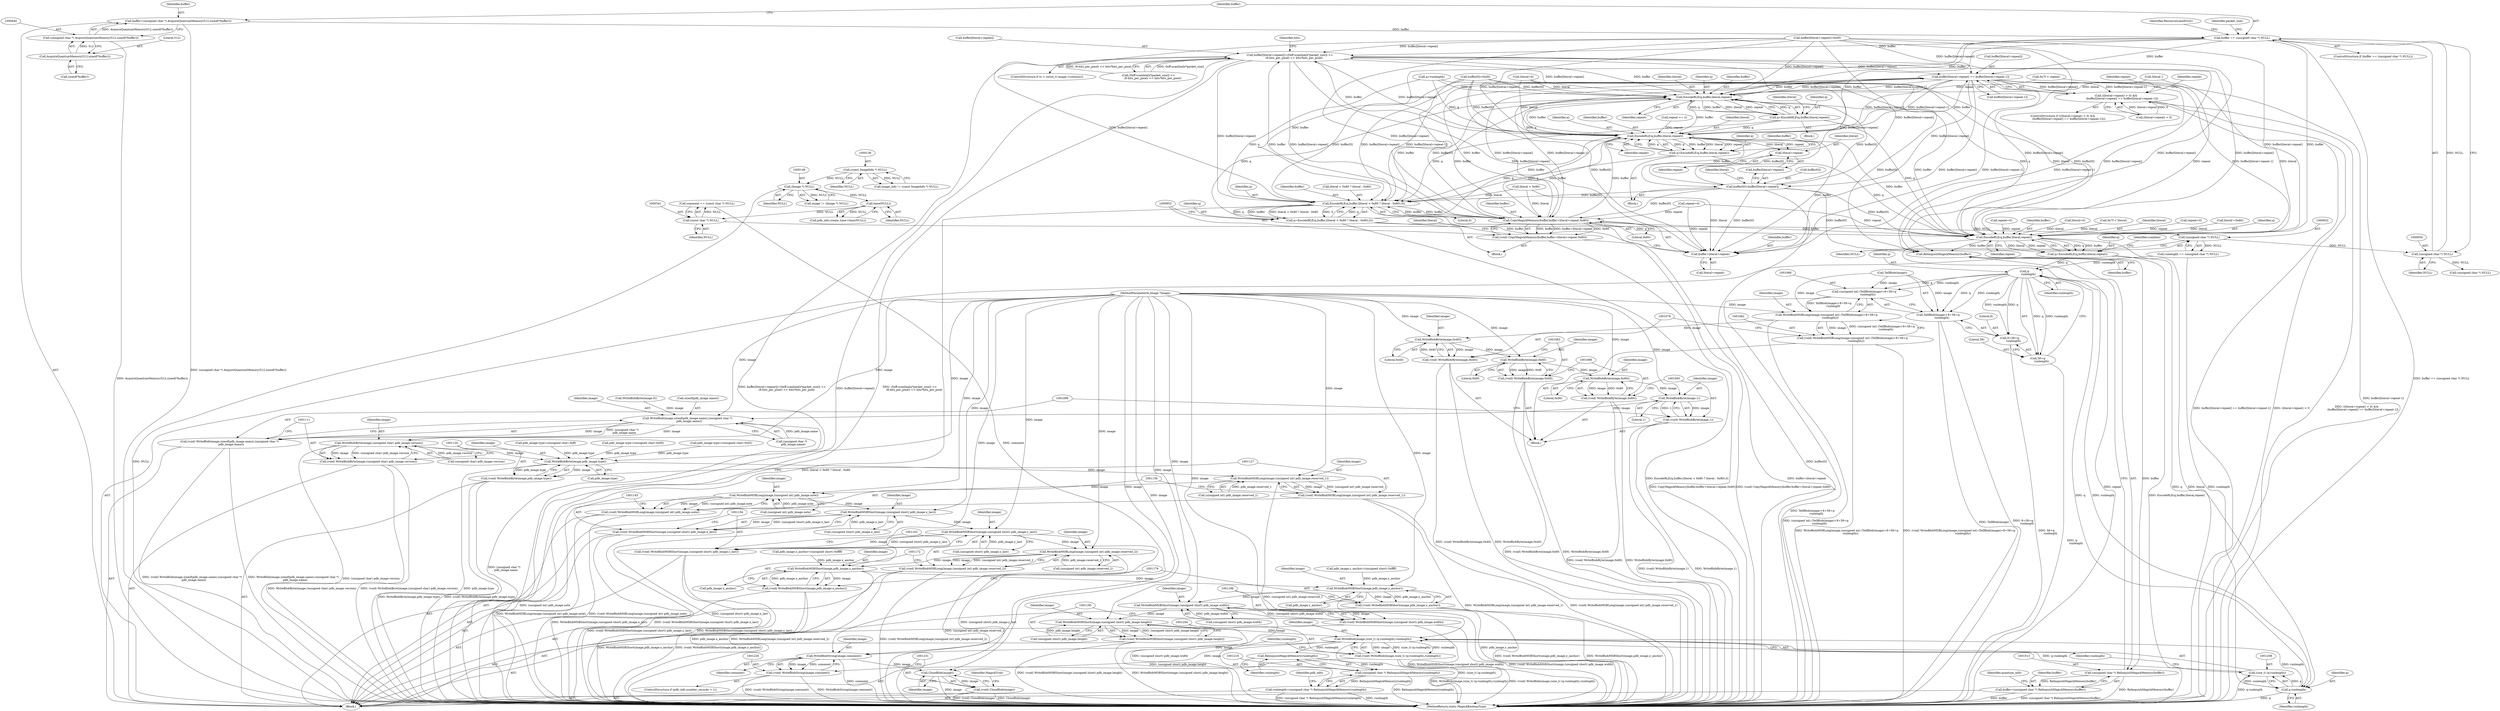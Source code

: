 digraph "0_ImageMagick_10b3823a7619ed22d42764733eb052c4159bc8c1_0@pointer" {
"1000647" [label="(Call,buffer == (unsigned char *) NULL)"];
"1000637" [label="(Call,buffer=(unsigned char *) AcquireQuantumMemory(512,sizeof(*buffer)))"];
"1000639" [label="(Call,(unsigned char *) AcquireQuantumMemory(512,sizeof(*buffer)))"];
"1000641" [label="(Call,AcquireQuantumMemory(512,sizeof(*buffer)))"];
"1000649" [label="(Call,(unsigned char *) NULL)"];
"1000631" [label="(Call,(unsigned char *) NULL)"];
"1000340" [label="(Call,(const char *) NULL)"];
"1000273" [label="(Call,time(NULL))"];
"1000147" [label="(Call,(Image *) NULL)"];
"1000135" [label="(Call,(const ImageInfo *) NULL)"];
"1000822" [label="(Call,buffer[literal+repeat]|=(0xff-scanline[x*packet_size]) >>\n          (8-bits_per_pixel) << bits*bits_per_pixel)"];
"1000857" [label="(Call,buffer[literal+repeat] == buffer[literal+repeat-1])"];
"1000851" [label="(Call,((literal+repeat) > 0) &&\n              (buffer[literal+repeat] == buffer[literal+repeat-1]))"];
"1000889" [label="(Call,EncodeRLE(q,buffer,literal,repeat))"];
"1000887" [label="(Call,q=EncodeRLE(q,buffer,literal,repeat))"];
"1000913" [label="(Call,EncodeRLE(q,buffer,literal,repeat))"];
"1000911" [label="(Call,q=EncodeRLE(q,buffer,literal,repeat))"];
"1000942" [label="(Call,EncodeRLE(q,buffer,(literal < 0x80 ? literal : 0x80),0))"];
"1000940" [label="(Call,q=EncodeRLE(q,buffer,(literal < 0x80 ? literal : 0x80),0))"];
"1000999" [label="(Call,EncodeRLE(q,buffer,literal,repeat))"];
"1000997" [label="(Call,q=EncodeRLE(q,buffer,literal,repeat))"];
"1001074" [label="(Call,q-\n        runlength)"];
"1001065" [label="(Call,(unsigned int) (TellBlob(image)+8+58+q-\n        runlength))"];
"1001063" [label="(Call,WriteBlobMSBLong(image,(unsigned int) (TellBlob(image)+8+58+q-\n        runlength)))"];
"1001061" [label="(Call,(void) WriteBlobMSBLong(image,(unsigned int) (TellBlob(image)+8+58+q-\n        runlength)))"];
"1001079" [label="(Call,WriteBlobByte(image,0x40))"];
"1001077" [label="(Call,(void) WriteBlobByte(image,0x40))"];
"1001084" [label="(Call,WriteBlobByte(image,0x6f))"];
"1001082" [label="(Call,(void) WriteBlobByte(image,0x6f))"];
"1001089" [label="(Call,WriteBlobByte(image,0x80))"];
"1001087" [label="(Call,(void) WriteBlobByte(image,0x80))"];
"1001094" [label="(Call,WriteBlobByte(image,1))"];
"1001092" [label="(Call,(void) WriteBlobByte(image,1))"];
"1001099" [label="(Call,WriteBlob(image,sizeof(pdb_image.name),(unsigned char *)\n    pdb_image.name))"];
"1001097" [label="(Call,(void) WriteBlob(image,sizeof(pdb_image.name),(unsigned char *)\n    pdb_image.name))"];
"1001112" [label="(Call,WriteBlobByte(image,(unsigned char) pdb_image.version))"];
"1001110" [label="(Call,(void) WriteBlobByte(image,(unsigned char) pdb_image.version))"];
"1001121" [label="(Call,WriteBlobByte(image,pdb_image.type))"];
"1001119" [label="(Call,(void) WriteBlobByte(image,pdb_image.type))"];
"1001128" [label="(Call,WriteBlobMSBLong(image,(unsigned int) pdb_image.reserved_1))"];
"1001126" [label="(Call,(void) WriteBlobMSBLong(image,(unsigned int) pdb_image.reserved_1))"];
"1001137" [label="(Call,WriteBlobMSBLong(image,(unsigned int) pdb_image.note))"];
"1001135" [label="(Call,(void) WriteBlobMSBLong(image,(unsigned int) pdb_image.note))"];
"1001146" [label="(Call,WriteBlobMSBShort(image,(unsigned short) pdb_image.x_last))"];
"1001144" [label="(Call,(void) WriteBlobMSBShort(image,(unsigned short) pdb_image.x_last))"];
"1001155" [label="(Call,WriteBlobMSBShort(image,(unsigned short) pdb_image.y_last))"];
"1001153" [label="(Call,(void) WriteBlobMSBShort(image,(unsigned short) pdb_image.y_last))"];
"1001164" [label="(Call,WriteBlobMSBLong(image,(unsigned int) pdb_image.reserved_2))"];
"1001162" [label="(Call,(void) WriteBlobMSBLong(image,(unsigned int) pdb_image.reserved_2))"];
"1001173" [label="(Call,WriteBlobMSBShort(image,pdb_image.x_anchor))"];
"1001171" [label="(Call,(void) WriteBlobMSBShort(image,pdb_image.x_anchor))"];
"1001180" [label="(Call,WriteBlobMSBShort(image,pdb_image.y_anchor))"];
"1001178" [label="(Call,(void) WriteBlobMSBShort(image,pdb_image.y_anchor))"];
"1001187" [label="(Call,WriteBlobMSBShort(image,(unsigned short) pdb_image.width))"];
"1001185" [label="(Call,(void) WriteBlobMSBShort(image,(unsigned short) pdb_image.width))"];
"1001196" [label="(Call,WriteBlobMSBShort(image,(unsigned short) pdb_image.height))"];
"1001194" [label="(Call,(void) WriteBlobMSBShort(image,(unsigned short) pdb_image.height))"];
"1001205" [label="(Call,WriteBlob(image,(size_t) (q-runlength),runlength))"];
"1001203" [label="(Call,(void) WriteBlob(image,(size_t) (q-runlength),runlength))"];
"1001217" [label="(Call,RelinquishMagickMemory(runlength))"];
"1001215" [label="(Call,(unsigned char *) RelinquishMagickMemory(runlength))"];
"1001213" [label="(Call,runlength=(unsigned char *) RelinquishMagickMemory(runlength))"];
"1001227" [label="(Call,WriteBlobString(image,comment))"];
"1001225" [label="(Call,(void) WriteBlobString(image,comment))"];
"1001232" [label="(Call,CloseBlob(image))"];
"1001230" [label="(Call,(void) CloseBlob(image))"];
"1001067" [label="(Call,TellBlob(image)+8+58+q-\n        runlength)"];
"1001070" [label="(Call,8+58+q-\n        runlength)"];
"1001072" [label="(Call,58+q-\n        runlength)"];
"1001209" [label="(Call,q-runlength)"];
"1001207" [label="(Call,(size_t) (q-runlength))"];
"1001014" [label="(Call,RelinquishMagickMemory(buffer))"];
"1001012" [label="(Call,(unsigned char *) RelinquishMagickMemory(buffer))"];
"1001010" [label="(Call,buffer=(unsigned char *) RelinquishMagickMemory(buffer))"];
"1000954" [label="(Call,CopyMagickMemory(buffer,buffer+literal+repeat,0x80))"];
"1000952" [label="(Call,(void) CopyMagickMemory(buffer,buffer+literal+repeat,0x80))"];
"1000956" [label="(Call,buffer+literal+repeat)"];
"1000918" [label="(Call,buffer[0]=buffer[literal+repeat])"];
"1000924" [label="(Call,literal+repeat)"];
"1001147" [label="(Identifier,image)"];
"1000639" [label="(Call,(unsigned char *) AcquireQuantumMemory(512,sizeof(*buffer)))"];
"1001162" [label="(Call,(void) WriteBlobMSBLong(image,(unsigned int) pdb_image.reserved_2))"];
"1001135" [label="(Call,(void) WriteBlobMSBLong(image,(unsigned int) pdb_image.note))"];
"1000340" [label="(Call,(const char *) NULL)"];
"1000641" [label="(Call,AcquireQuantumMemory(512,sizeof(*buffer)))"];
"1001090" [label="(Identifier,image)"];
"1000633" [label="(Identifier,NULL)"];
"1000897" [label="(Call,repeat=0)"];
"1001165" [label="(Identifier,image)"];
"1001188" [label="(Identifier,image)"];
"1000649" [label="(Call,(unsigned char *) NULL)"];
"1001213" [label="(Call,runlength=(unsigned char *) RelinquishMagickMemory(runlength))"];
"1000113" [label="(Block,)"];
"1000883" [label="(Call,0x7f < repeat)"];
"1001067" [label="(Call,TellBlob(image)+8+58+q-\n        runlength)"];
"1001130" [label="(Call,(unsigned int) pdb_image.reserved_1)"];
"1001198" [label="(Call,(unsigned short) pdb_image.height)"];
"1000653" [label="(Identifier,ResourceLimitError)"];
"1001225" [label="(Call,(void) WriteBlobString(image,comment))"];
"1001212" [label="(Identifier,runlength)"];
"1000945" [label="(Call,literal < 0x80 ? literal : 0x80)"];
"1001217" [label="(Call,RelinquishMagickMemory(runlength))"];
"1001207" [label="(Call,(size_t) (q-runlength))"];
"1001079" [label="(Call,WriteBlobByte(image,0x40))"];
"1000737" [label="(Call,literal=0)"];
"1000137" [label="(Identifier,NULL)"];
"1000890" [label="(Identifier,q)"];
"1001222" [label="(Identifier,pdb_info)"];
"1000823" [label="(Call,buffer[literal+repeat])"];
"1001144" [label="(Call,(void) WriteBlobMSBShort(image,(unsigned short) pdb_image.x_last))"];
"1000916" [label="(Identifier,literal)"];
"1001203" [label="(Call,(void) WriteBlob(image,(size_t) (q-runlength),runlength))"];
"1001099" [label="(Call,WriteBlob(image,sizeof(pdb_image.name),(unsigned char *)\n    pdb_image.name))"];
"1000942" [label="(Call,EncodeRLE(q,buffer,(literal < 0x80 ? literal : 0x80),0))"];
"1001075" [label="(Identifier,q)"];
"1000876" [label="(Call,literal--)"];
"1001095" [label="(Identifier,image)"];
"1000999" [label="(Call,EncodeRLE(q,buffer,literal,repeat))"];
"1001113" [label="(Identifier,image)"];
"1000974" [label="(Call,buffer[literal+repeat]=0x00)"];
"1001003" [label="(Identifier,repeat)"];
"1000549" [label="(Call,pdb_image.x_anchor=(unsigned short) 0xffff)"];
"1000955" [label="(Identifier,buffer)"];
"1000904" [label="(Identifier,repeat)"];
"1000851" [label="(Call,((literal+repeat) > 0) &&\n              (buffer[literal+repeat] == buffer[literal+repeat-1]))"];
"1001081" [label="(Literal,0x40)"];
"1000888" [label="(Identifier,q)"];
"1000956" [label="(Call,buffer+literal+repeat)"];
"1000683" [label="(Call,(unsigned char *) NULL)"];
"1000844" [label="(Identifier,bits)"];
"1000997" [label="(Call,q=EncodeRLE(q,buffer,literal,repeat))"];
"1001051" [label="(Call,WriteBlobByte(image,0))"];
"1001138" [label="(Identifier,image)"];
"1001080" [label="(Identifier,image)"];
"1001001" [label="(Identifier,buffer)"];
"1001129" [label="(Identifier,image)"];
"1000857" [label="(Call,buffer[literal+repeat] == buffer[literal+repeat-1])"];
"1000651" [label="(Identifier,NULL)"];
"1001180" [label="(Call,WriteBlobMSBShort(image,pdb_image.y_anchor))"];
"1000952" [label="(Call,(void) CopyMagickMemory(buffer,buffer+literal+repeat,0x80))"];
"1000917" [label="(Identifier,repeat)"];
"1001097" [label="(Call,(void) WriteBlob(image,sizeof(pdb_image.name),(unsigned char *)\n    pdb_image.name))"];
"1001182" [label="(Call,pdb_image.y_anchor)"];
"1000928" [label="(Identifier,literal)"];
"1000342" [label="(Identifier,NULL)"];
"1001175" [label="(Call,pdb_image.x_anchor)"];
"1001228" [label="(Identifier,image)"];
"1000746" [label="(Call,buffer[0]=0x00)"];
"1001076" [label="(Identifier,runlength)"];
"1001105" [label="(Call,(unsigned char *)\n    pdb_image.name)"];
"1001233" [label="(Identifier,image)"];
"1000147" [label="(Call,(Image *) NULL)"];
"1000944" [label="(Identifier,buffer)"];
"1000850" [label="(ControlStructure,if (((literal+repeat) > 0) &&\n              (buffer[literal+repeat] == buffer[literal+repeat-1])))"];
"1001094" [label="(Call,WriteBlobByte(image,1))"];
"1001087" [label="(Call,(void) WriteBlobByte(image,0x80))"];
"1000998" [label="(Identifier,q)"];
"1000508" [label="(Call,pdb_image.type=(unsigned char) 0x00)"];
"1000145" [label="(Call,image != (Image *) NULL)"];
"1001155" [label="(Call,WriteBlobMSBShort(image,(unsigned short) pdb_image.y_last))"];
"1001185" [label="(Call,(void) WriteBlobMSBShort(image,(unsigned short) pdb_image.width))"];
"1001070" [label="(Call,8+58+q-\n        runlength)"];
"1001205" [label="(Call,WriteBlob(image,(size_t) (q-runlength),runlength))"];
"1000941" [label="(Identifier,q)"];
"1000814" [label="(ControlStructure,if (x < (ssize_t) image->columns))"];
"1001005" [label="(Identifier,scanline)"];
"1000939" [label="(Block,)"];
"1000743" [label="(Call,q=runlength)"];
"1000894" [label="(Call,literal=0)"];
"1001063" [label="(Call,WriteBlobMSBLong(image,(unsigned int) (TellBlob(image)+8+58+q-\n        runlength)))"];
"1000936" [label="(Call,0x7f < literal)"];
"1001074" [label="(Call,q-\n        runlength)"];
"1001064" [label="(Identifier,image)"];
"1000269" [label="(Call,pdb_info.create_time=time(NULL))"];
"1000273" [label="(Call,time(NULL))"];
"1000133" [label="(Call,image_info != (const ImageInfo *) NULL)"];
"1001156" [label="(Identifier,image)"];
"1001173" [label="(Call,WriteBlobMSBShort(image,pdb_image.x_anchor))"];
"1001164" [label="(Call,WriteBlobMSBLong(image,(unsigned int) pdb_image.reserved_2))"];
"1000149" [label="(Identifier,NULL)"];
"1001171" [label="(Call,(void) WriteBlobMSBShort(image,pdb_image.x_anchor))"];
"1000338" [label="(Call,comment == (const char *) NULL)"];
"1001215" [label="(Call,(unsigned char *) RelinquishMagickMemory(runlength))"];
"1000858" [label="(Call,buffer[literal+repeat])"];
"1001197" [label="(Identifier,image)"];
"1001110" [label="(Call,(void) WriteBlobByte(image,(unsigned char) pdb_image.version))"];
"1001091" [label="(Literal,0x80)"];
"1001187" [label="(Call,WriteBlobMSBShort(image,(unsigned short) pdb_image.width))"];
"1001236" [label="(MethodReturn,static MagickBooleanType)"];
"1000828" [label="(Call,(0xff-scanline[x*packet_size]) >>\n          (8-bits_per_pixel) << bits*bits_per_pixel)"];
"1001218" [label="(Identifier,runlength)"];
"1000822" [label="(Call,buffer[literal+repeat]|=(0xff-scanline[x*packet_size]) >>\n          (8-bits_per_pixel) << bits*bits_per_pixel)"];
"1001068" [label="(Call,TellBlob(image))"];
"1001114" [label="(Call,(unsigned char) pdb_image.version)"];
"1000926" [label="(Identifier,repeat)"];
"1000951" [label="(Literal,0)"];
"1000647" [label="(Call,buffer == (unsigned char *) NULL)"];
"1000893" [label="(Identifier,repeat)"];
"1000863" [label="(Call,buffer[literal+repeat-1])"];
"1001092" [label="(Call,(void) WriteBlobByte(image,1))"];
"1001086" [label="(Literal,0x6f)"];
"1000918" [label="(Call,buffer[0]=buffer[literal+repeat])"];
"1001002" [label="(Identifier,literal)"];
"1000889" [label="(Call,EncodeRLE(q,buffer,literal,repeat))"];
"1001112" [label="(Call,WriteBlobByte(image,(unsigned char) pdb_image.version))"];
"1001196" [label="(Call,WriteBlobMSBShort(image,(unsigned short) pdb_image.height))"];
"1000961" [label="(Literal,0x80)"];
"1001126" [label="(Call,(void) WriteBlobMSBLong(image,(unsigned int) pdb_image.reserved_1))"];
"1000911" [label="(Call,q=EncodeRLE(q,buffer,literal,repeat))"];
"1000886" [label="(Block,)"];
"1000740" [label="(Call,repeat=0)"];
"1001101" [label="(Call,sizeof(pdb_image.name))"];
"1001010" [label="(Call,buffer=(unsigned char *) RelinquishMagickMemory(buffer))"];
"1000274" [label="(Identifier,NULL)"];
"1000112" [label="(MethodParameterIn,Image *image)"];
"1000914" [label="(Identifier,q)"];
"1001219" [label="(ControlStructure,if (pdb_info.number_records > 1))"];
"1001017" [label="(Identifier,quantum_info)"];
"1001100" [label="(Identifier,image)"];
"1000629" [label="(Call,runlength == (unsigned char *) NULL)"];
"1000946" [label="(Call,literal < 0x80)"];
"1000920" [label="(Identifier,buffer)"];
"1000943" [label="(Identifier,q)"];
"1000135" [label="(Call,(const ImageInfo *) NULL)"];
"1001157" [label="(Call,(unsigned short) pdb_image.y_last)"];
"1000873" [label="(Identifier,repeat)"];
"1000912" [label="(Identifier,q)"];
"1001119" [label="(Call,(void) WriteBlobByte(image,pdb_image.type))"];
"1001139" [label="(Call,(unsigned int) pdb_image.note)"];
"1000940" [label="(Call,q=EncodeRLE(q,buffer,(literal < 0x80 ? literal : 0x80),0))"];
"1000954" [label="(Call,CopyMagickMemory(buffer,buffer+literal+repeat,0x80))"];
"1001230" [label="(Call,(void) CloseBlob(image))"];
"1001210" [label="(Identifier,q)"];
"1001089" [label="(Call,WriteBlobByte(image,0x80))"];
"1001232" [label="(Call,CloseBlob(image))"];
"1000924" [label="(Call,literal+repeat)"];
"1000962" [label="(Call,literal-=0x80)"];
"1001121" [label="(Call,WriteBlobByte(image,pdb_image.type))"];
"1001084" [label="(Call,WriteBlobByte(image,0x6f))"];
"1000957" [label="(Identifier,buffer)"];
"1001072" [label="(Call,58+q-\n        runlength)"];
"1000638" [label="(Identifier,buffer)"];
"1000852" [label="(Call,(literal+repeat) > 0)"];
"1000643" [label="(Call,sizeof(*buffer))"];
"1000631" [label="(Call,(unsigned char *) NULL)"];
"1000910" [label="(Block,)"];
"1000891" [label="(Identifier,buffer)"];
"1001174" [label="(Identifier,image)"];
"1000958" [label="(Call,literal+repeat)"];
"1001071" [label="(Literal,8)"];
"1001189" [label="(Call,(unsigned short) pdb_image.width)"];
"1000646" [label="(ControlStructure,if (buffer == (unsigned char *) NULL))"];
"1000915" [label="(Identifier,buffer)"];
"1001235" [label="(Identifier,MagickTrue)"];
"1001209" [label="(Call,q-runlength)"];
"1001077" [label="(Call,(void) WriteBlobByte(image,0x40))"];
"1001181" [label="(Identifier,image)"];
"1000556" [label="(Call,pdb_image.y_anchor=(unsigned short) 0xffff)"];
"1000963" [label="(Identifier,literal)"];
"1001194" [label="(Call,(void) WriteBlobMSBShort(image,(unsigned short) pdb_image.height))"];
"1000656" [label="(Identifier,packet_size)"];
"1000517" [label="(Call,pdb_image.type=(unsigned char) 0x02)"];
"1001153" [label="(Call,(void) WriteBlobMSBShort(image,(unsigned short) pdb_image.y_last))"];
"1000895" [label="(Identifier,literal)"];
"1001082" [label="(Call,(void) WriteBlobByte(image,0x6f))"];
"1001229" [label="(Identifier,comment)"];
"1000887" [label="(Call,q=EncodeRLE(q,buffer,literal,repeat))"];
"1000892" [label="(Identifier,literal)"];
"1001085" [label="(Identifier,image)"];
"1001011" [label="(Identifier,buffer)"];
"1001061" [label="(Call,(void) WriteBlobMSBLong(image,(unsigned int) (TellBlob(image)+8+58+q-\n        runlength)))"];
"1001137" [label="(Call,WriteBlobMSBLong(image,(unsigned int) pdb_image.note))"];
"1001128" [label="(Call,WriteBlobMSBLong(image,(unsigned int) pdb_image.reserved_1))"];
"1001206" [label="(Identifier,image)"];
"1001148" [label="(Call,(unsigned short) pdb_image.x_last)"];
"1001014" [label="(Call,RelinquishMagickMemory(buffer))"];
"1000919" [label="(Call,buffer[0])"];
"1001123" [label="(Call,pdb_image.type)"];
"1000642" [label="(Literal,512)"];
"1000922" [label="(Call,buffer[literal+repeat])"];
"1001166" [label="(Call,(unsigned int) pdb_image.reserved_2)"];
"1000903" [label="(Call,repeat >= 2)"];
"1001012" [label="(Call,(unsigned char *) RelinquishMagickMemory(buffer))"];
"1001073" [label="(Literal,58)"];
"1001122" [label="(Identifier,image)"];
"1001178" [label="(Call,(void) WriteBlobMSBShort(image,pdb_image.y_anchor))"];
"1000648" [label="(Identifier,buffer)"];
"1001000" [label="(Identifier,q)"];
"1001227" [label="(Call,WriteBlobString(image,comment))"];
"1001211" [label="(Identifier,runlength)"];
"1000925" [label="(Identifier,literal)"];
"1000932" [label="(Call,repeat=0)"];
"1001015" [label="(Identifier,buffer)"];
"1001065" [label="(Call,(unsigned int) (TellBlob(image)+8+58+q-\n        runlength))"];
"1001060" [label="(Block,)"];
"1001146" [label="(Call,WriteBlobMSBShort(image,(unsigned short) pdb_image.x_last))"];
"1000913" [label="(Call,EncodeRLE(q,buffer,literal,repeat))"];
"1000637" [label="(Call,buffer=(unsigned char *) AcquireQuantumMemory(512,sizeof(*buffer)))"];
"1001096" [label="(Literal,1)"];
"1000499" [label="(Call,pdb_image.type=(unsigned char) 0xff)"];
"1001214" [label="(Identifier,runlength)"];
"1000647" -> "1000646"  [label="AST: "];
"1000647" -> "1000649"  [label="CFG: "];
"1000648" -> "1000647"  [label="AST: "];
"1000649" -> "1000647"  [label="AST: "];
"1000653" -> "1000647"  [label="CFG: "];
"1000656" -> "1000647"  [label="CFG: "];
"1000647" -> "1001236"  [label="DDG: buffer == (unsigned char *) NULL"];
"1000637" -> "1000647"  [label="DDG: buffer"];
"1000649" -> "1000647"  [label="DDG: NULL"];
"1000647" -> "1000822"  [label="DDG: buffer"];
"1000647" -> "1000857"  [label="DDG: buffer"];
"1000647" -> "1000889"  [label="DDG: buffer"];
"1000647" -> "1000913"  [label="DDG: buffer"];
"1000647" -> "1000942"  [label="DDG: buffer"];
"1000647" -> "1000999"  [label="DDG: buffer"];
"1000637" -> "1000113"  [label="AST: "];
"1000637" -> "1000639"  [label="CFG: "];
"1000638" -> "1000637"  [label="AST: "];
"1000639" -> "1000637"  [label="AST: "];
"1000648" -> "1000637"  [label="CFG: "];
"1000637" -> "1001236"  [label="DDG: (unsigned char *) AcquireQuantumMemory(512,sizeof(*buffer))"];
"1000639" -> "1000637"  [label="DDG: AcquireQuantumMemory(512,sizeof(*buffer))"];
"1000639" -> "1000641"  [label="CFG: "];
"1000640" -> "1000639"  [label="AST: "];
"1000641" -> "1000639"  [label="AST: "];
"1000639" -> "1001236"  [label="DDG: AcquireQuantumMemory(512,sizeof(*buffer))"];
"1000641" -> "1000639"  [label="DDG: 512"];
"1000641" -> "1000643"  [label="CFG: "];
"1000642" -> "1000641"  [label="AST: "];
"1000643" -> "1000641"  [label="AST: "];
"1000649" -> "1000651"  [label="CFG: "];
"1000650" -> "1000649"  [label="AST: "];
"1000651" -> "1000649"  [label="AST: "];
"1000631" -> "1000649"  [label="DDG: NULL"];
"1000649" -> "1000683"  [label="DDG: NULL"];
"1000631" -> "1000629"  [label="AST: "];
"1000631" -> "1000633"  [label="CFG: "];
"1000632" -> "1000631"  [label="AST: "];
"1000633" -> "1000631"  [label="AST: "];
"1000629" -> "1000631"  [label="CFG: "];
"1000631" -> "1000629"  [label="DDG: NULL"];
"1000340" -> "1000631"  [label="DDG: NULL"];
"1000340" -> "1000338"  [label="AST: "];
"1000340" -> "1000342"  [label="CFG: "];
"1000341" -> "1000340"  [label="AST: "];
"1000342" -> "1000340"  [label="AST: "];
"1000338" -> "1000340"  [label="CFG: "];
"1000340" -> "1000338"  [label="DDG: NULL"];
"1000273" -> "1000340"  [label="DDG: NULL"];
"1000273" -> "1000269"  [label="AST: "];
"1000273" -> "1000274"  [label="CFG: "];
"1000274" -> "1000273"  [label="AST: "];
"1000269" -> "1000273"  [label="CFG: "];
"1000273" -> "1000269"  [label="DDG: NULL"];
"1000147" -> "1000273"  [label="DDG: NULL"];
"1000147" -> "1000145"  [label="AST: "];
"1000147" -> "1000149"  [label="CFG: "];
"1000148" -> "1000147"  [label="AST: "];
"1000149" -> "1000147"  [label="AST: "];
"1000145" -> "1000147"  [label="CFG: "];
"1000147" -> "1001236"  [label="DDG: NULL"];
"1000147" -> "1000145"  [label="DDG: NULL"];
"1000135" -> "1000147"  [label="DDG: NULL"];
"1000135" -> "1000133"  [label="AST: "];
"1000135" -> "1000137"  [label="CFG: "];
"1000136" -> "1000135"  [label="AST: "];
"1000137" -> "1000135"  [label="AST: "];
"1000133" -> "1000135"  [label="CFG: "];
"1000135" -> "1000133"  [label="DDG: NULL"];
"1000822" -> "1000814"  [label="AST: "];
"1000822" -> "1000828"  [label="CFG: "];
"1000823" -> "1000822"  [label="AST: "];
"1000828" -> "1000822"  [label="AST: "];
"1000844" -> "1000822"  [label="CFG: "];
"1000822" -> "1001236"  [label="DDG: buffer[literal+repeat]"];
"1000822" -> "1001236"  [label="DDG: (0xff-scanline[x*packet_size]) >>\n          (8-bits_per_pixel) << bits*bits_per_pixel"];
"1000822" -> "1001236"  [label="DDG: buffer[literal+repeat]|=(0xff-scanline[x*packet_size]) >>\n          (8-bits_per_pixel) << bits*bits_per_pixel"];
"1000889" -> "1000822"  [label="DDG: buffer"];
"1000974" -> "1000822"  [label="DDG: buffer[literal+repeat]"];
"1000913" -> "1000822"  [label="DDG: buffer"];
"1000954" -> "1000822"  [label="DDG: buffer"];
"1000828" -> "1000822"  [label="DDG: 0xff-scanline[x*packet_size]"];
"1000828" -> "1000822"  [label="DDG: (8-bits_per_pixel) << bits*bits_per_pixel"];
"1000822" -> "1000857"  [label="DDG: buffer[literal+repeat]"];
"1000822" -> "1000889"  [label="DDG: buffer[literal+repeat]"];
"1000822" -> "1000913"  [label="DDG: buffer[literal+repeat]"];
"1000822" -> "1000918"  [label="DDG: buffer[literal+repeat]"];
"1000822" -> "1000942"  [label="DDG: buffer[literal+repeat]"];
"1000822" -> "1000954"  [label="DDG: buffer[literal+repeat]"];
"1000822" -> "1000956"  [label="DDG: buffer[literal+repeat]"];
"1000822" -> "1000999"  [label="DDG: buffer[literal+repeat]"];
"1000822" -> "1001014"  [label="DDG: buffer[literal+repeat]"];
"1000857" -> "1000851"  [label="AST: "];
"1000857" -> "1000863"  [label="CFG: "];
"1000858" -> "1000857"  [label="AST: "];
"1000863" -> "1000857"  [label="AST: "];
"1000851" -> "1000857"  [label="CFG: "];
"1000857" -> "1001236"  [label="DDG: buffer[literal+repeat-1]"];
"1000857" -> "1000851"  [label="DDG: buffer[literal+repeat]"];
"1000857" -> "1000851"  [label="DDG: buffer[literal+repeat-1]"];
"1000889" -> "1000857"  [label="DDG: buffer"];
"1000974" -> "1000857"  [label="DDG: buffer[literal+repeat]"];
"1000913" -> "1000857"  [label="DDG: buffer"];
"1000954" -> "1000857"  [label="DDG: buffer"];
"1000857" -> "1000889"  [label="DDG: buffer[literal+repeat]"];
"1000857" -> "1000889"  [label="DDG: buffer[literal+repeat-1]"];
"1000857" -> "1000913"  [label="DDG: buffer[literal+repeat]"];
"1000857" -> "1000913"  [label="DDG: buffer[literal+repeat-1]"];
"1000857" -> "1000918"  [label="DDG: buffer[literal+repeat]"];
"1000857" -> "1000942"  [label="DDG: buffer[literal+repeat]"];
"1000857" -> "1000942"  [label="DDG: buffer[literal+repeat-1]"];
"1000857" -> "1000954"  [label="DDG: buffer[literal+repeat]"];
"1000857" -> "1000954"  [label="DDG: buffer[literal+repeat-1]"];
"1000857" -> "1000956"  [label="DDG: buffer[literal+repeat]"];
"1000857" -> "1000956"  [label="DDG: buffer[literal+repeat-1]"];
"1000857" -> "1000999"  [label="DDG: buffer[literal+repeat-1]"];
"1000857" -> "1001014"  [label="DDG: buffer[literal+repeat-1]"];
"1000851" -> "1000850"  [label="AST: "];
"1000851" -> "1000852"  [label="CFG: "];
"1000852" -> "1000851"  [label="AST: "];
"1000873" -> "1000851"  [label="CFG: "];
"1000904" -> "1000851"  [label="CFG: "];
"1000851" -> "1001236"  [label="DDG: ((literal+repeat) > 0) &&\n              (buffer[literal+repeat] == buffer[literal+repeat-1])"];
"1000851" -> "1001236"  [label="DDG: buffer[literal+repeat] == buffer[literal+repeat-1]"];
"1000851" -> "1001236"  [label="DDG: (literal+repeat) > 0"];
"1000852" -> "1000851"  [label="DDG: literal+repeat"];
"1000852" -> "1000851"  [label="DDG: 0"];
"1000889" -> "1000887"  [label="AST: "];
"1000889" -> "1000893"  [label="CFG: "];
"1000890" -> "1000889"  [label="AST: "];
"1000891" -> "1000889"  [label="AST: "];
"1000892" -> "1000889"  [label="AST: "];
"1000893" -> "1000889"  [label="AST: "];
"1000887" -> "1000889"  [label="CFG: "];
"1000889" -> "1000887"  [label="DDG: q"];
"1000889" -> "1000887"  [label="DDG: buffer"];
"1000889" -> "1000887"  [label="DDG: literal"];
"1000889" -> "1000887"  [label="DDG: repeat"];
"1000743" -> "1000889"  [label="DDG: q"];
"1000940" -> "1000889"  [label="DDG: q"];
"1000911" -> "1000889"  [label="DDG: q"];
"1000887" -> "1000889"  [label="DDG: q"];
"1000918" -> "1000889"  [label="DDG: buffer[0]"];
"1000746" -> "1000889"  [label="DDG: buffer[0]"];
"1000974" -> "1000889"  [label="DDG: buffer[literal+repeat]"];
"1000913" -> "1000889"  [label="DDG: buffer"];
"1000954" -> "1000889"  [label="DDG: buffer"];
"1000876" -> "1000889"  [label="DDG: literal"];
"1000737" -> "1000889"  [label="DDG: literal"];
"1000883" -> "1000889"  [label="DDG: repeat"];
"1000889" -> "1000913"  [label="DDG: buffer"];
"1000889" -> "1000942"  [label="DDG: buffer"];
"1000889" -> "1000999"  [label="DDG: buffer"];
"1000887" -> "1000886"  [label="AST: "];
"1000888" -> "1000887"  [label="AST: "];
"1000895" -> "1000887"  [label="CFG: "];
"1000887" -> "1000913"  [label="DDG: q"];
"1000887" -> "1000942"  [label="DDG: q"];
"1000887" -> "1000999"  [label="DDG: q"];
"1000913" -> "1000911"  [label="AST: "];
"1000913" -> "1000917"  [label="CFG: "];
"1000914" -> "1000913"  [label="AST: "];
"1000915" -> "1000913"  [label="AST: "];
"1000916" -> "1000913"  [label="AST: "];
"1000917" -> "1000913"  [label="AST: "];
"1000911" -> "1000913"  [label="CFG: "];
"1000913" -> "1000911"  [label="DDG: q"];
"1000913" -> "1000911"  [label="DDG: buffer"];
"1000913" -> "1000911"  [label="DDG: literal"];
"1000913" -> "1000911"  [label="DDG: repeat"];
"1000743" -> "1000913"  [label="DDG: q"];
"1000940" -> "1000913"  [label="DDG: q"];
"1000911" -> "1000913"  [label="DDG: q"];
"1000918" -> "1000913"  [label="DDG: buffer[0]"];
"1000746" -> "1000913"  [label="DDG: buffer[0]"];
"1000974" -> "1000913"  [label="DDG: buffer[literal+repeat]"];
"1000954" -> "1000913"  [label="DDG: buffer"];
"1000737" -> "1000913"  [label="DDG: literal"];
"1000903" -> "1000913"  [label="DDG: repeat"];
"1000913" -> "1000918"  [label="DDG: buffer"];
"1000913" -> "1000924"  [label="DDG: literal"];
"1000913" -> "1000924"  [label="DDG: repeat"];
"1000913" -> "1000942"  [label="DDG: buffer"];
"1000913" -> "1000954"  [label="DDG: buffer"];
"1000913" -> "1000956"  [label="DDG: buffer"];
"1000913" -> "1000999"  [label="DDG: buffer"];
"1000911" -> "1000910"  [label="AST: "];
"1000912" -> "1000911"  [label="AST: "];
"1000920" -> "1000911"  [label="CFG: "];
"1000911" -> "1000942"  [label="DDG: q"];
"1000911" -> "1000999"  [label="DDG: q"];
"1000942" -> "1000940"  [label="AST: "];
"1000942" -> "1000951"  [label="CFG: "];
"1000943" -> "1000942"  [label="AST: "];
"1000944" -> "1000942"  [label="AST: "];
"1000945" -> "1000942"  [label="AST: "];
"1000951" -> "1000942"  [label="AST: "];
"1000940" -> "1000942"  [label="CFG: "];
"1000942" -> "1001236"  [label="DDG: literal < 0x80 ? literal : 0x80"];
"1000942" -> "1000940"  [label="DDG: q"];
"1000942" -> "1000940"  [label="DDG: buffer"];
"1000942" -> "1000940"  [label="DDG: literal < 0x80 ? literal : 0x80"];
"1000942" -> "1000940"  [label="DDG: 0"];
"1000743" -> "1000942"  [label="DDG: q"];
"1000940" -> "1000942"  [label="DDG: q"];
"1000918" -> "1000942"  [label="DDG: buffer[0]"];
"1000746" -> "1000942"  [label="DDG: buffer[0]"];
"1000974" -> "1000942"  [label="DDG: buffer[literal+repeat]"];
"1000954" -> "1000942"  [label="DDG: buffer"];
"1000946" -> "1000942"  [label="DDG: literal"];
"1000942" -> "1000954"  [label="DDG: buffer"];
"1000942" -> "1000956"  [label="DDG: buffer"];
"1000940" -> "1000939"  [label="AST: "];
"1000941" -> "1000940"  [label="AST: "];
"1000953" -> "1000940"  [label="CFG: "];
"1000940" -> "1001236"  [label="DDG: EncodeRLE(q,buffer,(literal < 0x80 ? literal : 0x80),0)"];
"1000940" -> "1000999"  [label="DDG: q"];
"1000999" -> "1000997"  [label="AST: "];
"1000999" -> "1001003"  [label="CFG: "];
"1001000" -> "1000999"  [label="AST: "];
"1001001" -> "1000999"  [label="AST: "];
"1001002" -> "1000999"  [label="AST: "];
"1001003" -> "1000999"  [label="AST: "];
"1000997" -> "1000999"  [label="CFG: "];
"1000999" -> "1001236"  [label="DDG: repeat"];
"1000999" -> "1001236"  [label="DDG: literal"];
"1000999" -> "1000997"  [label="DDG: q"];
"1000999" -> "1000997"  [label="DDG: buffer"];
"1000999" -> "1000997"  [label="DDG: literal"];
"1000999" -> "1000997"  [label="DDG: repeat"];
"1000743" -> "1000999"  [label="DDG: q"];
"1000918" -> "1000999"  [label="DDG: buffer[0]"];
"1000746" -> "1000999"  [label="DDG: buffer[0]"];
"1000974" -> "1000999"  [label="DDG: buffer[literal+repeat]"];
"1000954" -> "1000999"  [label="DDG: buffer"];
"1000737" -> "1000999"  [label="DDG: literal"];
"1000894" -> "1000999"  [label="DDG: literal"];
"1000936" -> "1000999"  [label="DDG: literal"];
"1000962" -> "1000999"  [label="DDG: literal"];
"1000876" -> "1000999"  [label="DDG: literal"];
"1000740" -> "1000999"  [label="DDG: repeat"];
"1000883" -> "1000999"  [label="DDG: repeat"];
"1000897" -> "1000999"  [label="DDG: repeat"];
"1000932" -> "1000999"  [label="DDG: repeat"];
"1000999" -> "1001014"  [label="DDG: buffer"];
"1000997" -> "1000113"  [label="AST: "];
"1000998" -> "1000997"  [label="AST: "];
"1001005" -> "1000997"  [label="CFG: "];
"1000997" -> "1001236"  [label="DDG: EncodeRLE(q,buffer,literal,repeat)"];
"1000997" -> "1001074"  [label="DDG: q"];
"1000997" -> "1001209"  [label="DDG: q"];
"1001074" -> "1001072"  [label="AST: "];
"1001074" -> "1001076"  [label="CFG: "];
"1001075" -> "1001074"  [label="AST: "];
"1001076" -> "1001074"  [label="AST: "];
"1001072" -> "1001074"  [label="CFG: "];
"1001074" -> "1001065"  [label="DDG: q"];
"1001074" -> "1001065"  [label="DDG: runlength"];
"1001074" -> "1001067"  [label="DDG: q"];
"1001074" -> "1001067"  [label="DDG: runlength"];
"1001074" -> "1001070"  [label="DDG: q"];
"1001074" -> "1001070"  [label="DDG: runlength"];
"1001074" -> "1001072"  [label="DDG: q"];
"1001074" -> "1001072"  [label="DDG: runlength"];
"1000629" -> "1001074"  [label="DDG: runlength"];
"1001074" -> "1001209"  [label="DDG: q"];
"1001074" -> "1001209"  [label="DDG: runlength"];
"1001065" -> "1001063"  [label="AST: "];
"1001065" -> "1001067"  [label="CFG: "];
"1001066" -> "1001065"  [label="AST: "];
"1001067" -> "1001065"  [label="AST: "];
"1001063" -> "1001065"  [label="CFG: "];
"1001065" -> "1001236"  [label="DDG: TellBlob(image)+8+58+q-\n        runlength"];
"1001065" -> "1001063"  [label="DDG: TellBlob(image)+8+58+q-\n        runlength"];
"1001068" -> "1001065"  [label="DDG: image"];
"1001063" -> "1001061"  [label="AST: "];
"1001064" -> "1001063"  [label="AST: "];
"1001061" -> "1001063"  [label="CFG: "];
"1001063" -> "1001236"  [label="DDG: (unsigned int) (TellBlob(image)+8+58+q-\n        runlength)"];
"1001063" -> "1001061"  [label="DDG: image"];
"1001063" -> "1001061"  [label="DDG: (unsigned int) (TellBlob(image)+8+58+q-\n        runlength)"];
"1001068" -> "1001063"  [label="DDG: image"];
"1000112" -> "1001063"  [label="DDG: image"];
"1001063" -> "1001079"  [label="DDG: image"];
"1001061" -> "1001060"  [label="AST: "];
"1001062" -> "1001061"  [label="AST: "];
"1001078" -> "1001061"  [label="CFG: "];
"1001061" -> "1001236"  [label="DDG: (void) WriteBlobMSBLong(image,(unsigned int) (TellBlob(image)+8+58+q-\n        runlength))"];
"1001061" -> "1001236"  [label="DDG: WriteBlobMSBLong(image,(unsigned int) (TellBlob(image)+8+58+q-\n        runlength))"];
"1001079" -> "1001077"  [label="AST: "];
"1001079" -> "1001081"  [label="CFG: "];
"1001080" -> "1001079"  [label="AST: "];
"1001081" -> "1001079"  [label="AST: "];
"1001077" -> "1001079"  [label="CFG: "];
"1001079" -> "1001077"  [label="DDG: image"];
"1001079" -> "1001077"  [label="DDG: 0x40"];
"1000112" -> "1001079"  [label="DDG: image"];
"1001079" -> "1001084"  [label="DDG: image"];
"1001077" -> "1001060"  [label="AST: "];
"1001078" -> "1001077"  [label="AST: "];
"1001083" -> "1001077"  [label="CFG: "];
"1001077" -> "1001236"  [label="DDG: (void) WriteBlobByte(image,0x40)"];
"1001077" -> "1001236"  [label="DDG: WriteBlobByte(image,0x40)"];
"1001084" -> "1001082"  [label="AST: "];
"1001084" -> "1001086"  [label="CFG: "];
"1001085" -> "1001084"  [label="AST: "];
"1001086" -> "1001084"  [label="AST: "];
"1001082" -> "1001084"  [label="CFG: "];
"1001084" -> "1001082"  [label="DDG: image"];
"1001084" -> "1001082"  [label="DDG: 0x6f"];
"1000112" -> "1001084"  [label="DDG: image"];
"1001084" -> "1001089"  [label="DDG: image"];
"1001082" -> "1001060"  [label="AST: "];
"1001083" -> "1001082"  [label="AST: "];
"1001088" -> "1001082"  [label="CFG: "];
"1001082" -> "1001236"  [label="DDG: WriteBlobByte(image,0x6f)"];
"1001082" -> "1001236"  [label="DDG: (void) WriteBlobByte(image,0x6f)"];
"1001089" -> "1001087"  [label="AST: "];
"1001089" -> "1001091"  [label="CFG: "];
"1001090" -> "1001089"  [label="AST: "];
"1001091" -> "1001089"  [label="AST: "];
"1001087" -> "1001089"  [label="CFG: "];
"1001089" -> "1001087"  [label="DDG: image"];
"1001089" -> "1001087"  [label="DDG: 0x80"];
"1000112" -> "1001089"  [label="DDG: image"];
"1001089" -> "1001094"  [label="DDG: image"];
"1001087" -> "1001060"  [label="AST: "];
"1001088" -> "1001087"  [label="AST: "];
"1001093" -> "1001087"  [label="CFG: "];
"1001087" -> "1001236"  [label="DDG: (void) WriteBlobByte(image,0x80)"];
"1001087" -> "1001236"  [label="DDG: WriteBlobByte(image,0x80)"];
"1001094" -> "1001092"  [label="AST: "];
"1001094" -> "1001096"  [label="CFG: "];
"1001095" -> "1001094"  [label="AST: "];
"1001096" -> "1001094"  [label="AST: "];
"1001092" -> "1001094"  [label="CFG: "];
"1001094" -> "1001092"  [label="DDG: image"];
"1001094" -> "1001092"  [label="DDG: 1"];
"1000112" -> "1001094"  [label="DDG: image"];
"1001094" -> "1001099"  [label="DDG: image"];
"1001092" -> "1001060"  [label="AST: "];
"1001093" -> "1001092"  [label="AST: "];
"1001098" -> "1001092"  [label="CFG: "];
"1001092" -> "1001236"  [label="DDG: WriteBlobByte(image,1)"];
"1001092" -> "1001236"  [label="DDG: (void) WriteBlobByte(image,1)"];
"1001099" -> "1001097"  [label="AST: "];
"1001099" -> "1001105"  [label="CFG: "];
"1001100" -> "1001099"  [label="AST: "];
"1001101" -> "1001099"  [label="AST: "];
"1001105" -> "1001099"  [label="AST: "];
"1001097" -> "1001099"  [label="CFG: "];
"1001099" -> "1001236"  [label="DDG: (unsigned char *)\n    pdb_image.name"];
"1001099" -> "1001097"  [label="DDG: image"];
"1001099" -> "1001097"  [label="DDG: (unsigned char *)\n    pdb_image.name"];
"1001051" -> "1001099"  [label="DDG: image"];
"1000112" -> "1001099"  [label="DDG: image"];
"1001105" -> "1001099"  [label="DDG: pdb_image.name"];
"1001099" -> "1001112"  [label="DDG: image"];
"1001097" -> "1000113"  [label="AST: "];
"1001098" -> "1001097"  [label="AST: "];
"1001111" -> "1001097"  [label="CFG: "];
"1001097" -> "1001236"  [label="DDG: (void) WriteBlob(image,sizeof(pdb_image.name),(unsigned char *)\n    pdb_image.name)"];
"1001097" -> "1001236"  [label="DDG: WriteBlob(image,sizeof(pdb_image.name),(unsigned char *)\n    pdb_image.name)"];
"1001112" -> "1001110"  [label="AST: "];
"1001112" -> "1001114"  [label="CFG: "];
"1001113" -> "1001112"  [label="AST: "];
"1001114" -> "1001112"  [label="AST: "];
"1001110" -> "1001112"  [label="CFG: "];
"1001112" -> "1001236"  [label="DDG: (unsigned char) pdb_image.version"];
"1001112" -> "1001110"  [label="DDG: image"];
"1001112" -> "1001110"  [label="DDG: (unsigned char) pdb_image.version"];
"1000112" -> "1001112"  [label="DDG: image"];
"1001114" -> "1001112"  [label="DDG: pdb_image.version"];
"1001112" -> "1001121"  [label="DDG: image"];
"1001110" -> "1000113"  [label="AST: "];
"1001111" -> "1001110"  [label="AST: "];
"1001120" -> "1001110"  [label="CFG: "];
"1001110" -> "1001236"  [label="DDG: (void) WriteBlobByte(image,(unsigned char) pdb_image.version)"];
"1001110" -> "1001236"  [label="DDG: WriteBlobByte(image,(unsigned char) pdb_image.version)"];
"1001121" -> "1001119"  [label="AST: "];
"1001121" -> "1001123"  [label="CFG: "];
"1001122" -> "1001121"  [label="AST: "];
"1001123" -> "1001121"  [label="AST: "];
"1001119" -> "1001121"  [label="CFG: "];
"1001121" -> "1001236"  [label="DDG: pdb_image.type"];
"1001121" -> "1001119"  [label="DDG: image"];
"1001121" -> "1001119"  [label="DDG: pdb_image.type"];
"1000112" -> "1001121"  [label="DDG: image"];
"1000508" -> "1001121"  [label="DDG: pdb_image.type"];
"1000517" -> "1001121"  [label="DDG: pdb_image.type"];
"1000499" -> "1001121"  [label="DDG: pdb_image.type"];
"1001121" -> "1001128"  [label="DDG: image"];
"1001119" -> "1000113"  [label="AST: "];
"1001120" -> "1001119"  [label="AST: "];
"1001127" -> "1001119"  [label="CFG: "];
"1001119" -> "1001236"  [label="DDG: WriteBlobByte(image,pdb_image.type)"];
"1001119" -> "1001236"  [label="DDG: (void) WriteBlobByte(image,pdb_image.type)"];
"1001128" -> "1001126"  [label="AST: "];
"1001128" -> "1001130"  [label="CFG: "];
"1001129" -> "1001128"  [label="AST: "];
"1001130" -> "1001128"  [label="AST: "];
"1001126" -> "1001128"  [label="CFG: "];
"1001128" -> "1001236"  [label="DDG: (unsigned int) pdb_image.reserved_1"];
"1001128" -> "1001126"  [label="DDG: image"];
"1001128" -> "1001126"  [label="DDG: (unsigned int) pdb_image.reserved_1"];
"1000112" -> "1001128"  [label="DDG: image"];
"1001130" -> "1001128"  [label="DDG: pdb_image.reserved_1"];
"1001128" -> "1001137"  [label="DDG: image"];
"1001126" -> "1000113"  [label="AST: "];
"1001127" -> "1001126"  [label="AST: "];
"1001136" -> "1001126"  [label="CFG: "];
"1001126" -> "1001236"  [label="DDG: WriteBlobMSBLong(image,(unsigned int) pdb_image.reserved_1)"];
"1001126" -> "1001236"  [label="DDG: (void) WriteBlobMSBLong(image,(unsigned int) pdb_image.reserved_1)"];
"1001137" -> "1001135"  [label="AST: "];
"1001137" -> "1001139"  [label="CFG: "];
"1001138" -> "1001137"  [label="AST: "];
"1001139" -> "1001137"  [label="AST: "];
"1001135" -> "1001137"  [label="CFG: "];
"1001137" -> "1001236"  [label="DDG: (unsigned int) pdb_image.note"];
"1001137" -> "1001135"  [label="DDG: image"];
"1001137" -> "1001135"  [label="DDG: (unsigned int) pdb_image.note"];
"1000112" -> "1001137"  [label="DDG: image"];
"1001139" -> "1001137"  [label="DDG: pdb_image.note"];
"1001137" -> "1001146"  [label="DDG: image"];
"1001135" -> "1000113"  [label="AST: "];
"1001136" -> "1001135"  [label="AST: "];
"1001145" -> "1001135"  [label="CFG: "];
"1001135" -> "1001236"  [label="DDG: (void) WriteBlobMSBLong(image,(unsigned int) pdb_image.note)"];
"1001135" -> "1001236"  [label="DDG: WriteBlobMSBLong(image,(unsigned int) pdb_image.note)"];
"1001146" -> "1001144"  [label="AST: "];
"1001146" -> "1001148"  [label="CFG: "];
"1001147" -> "1001146"  [label="AST: "];
"1001148" -> "1001146"  [label="AST: "];
"1001144" -> "1001146"  [label="CFG: "];
"1001146" -> "1001236"  [label="DDG: (unsigned short) pdb_image.x_last"];
"1001146" -> "1001144"  [label="DDG: image"];
"1001146" -> "1001144"  [label="DDG: (unsigned short) pdb_image.x_last"];
"1000112" -> "1001146"  [label="DDG: image"];
"1001148" -> "1001146"  [label="DDG: pdb_image.x_last"];
"1001146" -> "1001155"  [label="DDG: image"];
"1001144" -> "1000113"  [label="AST: "];
"1001145" -> "1001144"  [label="AST: "];
"1001154" -> "1001144"  [label="CFG: "];
"1001144" -> "1001236"  [label="DDG: WriteBlobMSBShort(image,(unsigned short) pdb_image.x_last)"];
"1001144" -> "1001236"  [label="DDG: (void) WriteBlobMSBShort(image,(unsigned short) pdb_image.x_last)"];
"1001155" -> "1001153"  [label="AST: "];
"1001155" -> "1001157"  [label="CFG: "];
"1001156" -> "1001155"  [label="AST: "];
"1001157" -> "1001155"  [label="AST: "];
"1001153" -> "1001155"  [label="CFG: "];
"1001155" -> "1001236"  [label="DDG: (unsigned short) pdb_image.y_last"];
"1001155" -> "1001153"  [label="DDG: image"];
"1001155" -> "1001153"  [label="DDG: (unsigned short) pdb_image.y_last"];
"1000112" -> "1001155"  [label="DDG: image"];
"1001157" -> "1001155"  [label="DDG: pdb_image.y_last"];
"1001155" -> "1001164"  [label="DDG: image"];
"1001153" -> "1000113"  [label="AST: "];
"1001154" -> "1001153"  [label="AST: "];
"1001163" -> "1001153"  [label="CFG: "];
"1001153" -> "1001236"  [label="DDG: WriteBlobMSBShort(image,(unsigned short) pdb_image.y_last)"];
"1001153" -> "1001236"  [label="DDG: (void) WriteBlobMSBShort(image,(unsigned short) pdb_image.y_last)"];
"1001164" -> "1001162"  [label="AST: "];
"1001164" -> "1001166"  [label="CFG: "];
"1001165" -> "1001164"  [label="AST: "];
"1001166" -> "1001164"  [label="AST: "];
"1001162" -> "1001164"  [label="CFG: "];
"1001164" -> "1001236"  [label="DDG: (unsigned int) pdb_image.reserved_2"];
"1001164" -> "1001162"  [label="DDG: image"];
"1001164" -> "1001162"  [label="DDG: (unsigned int) pdb_image.reserved_2"];
"1000112" -> "1001164"  [label="DDG: image"];
"1001166" -> "1001164"  [label="DDG: pdb_image.reserved_2"];
"1001164" -> "1001173"  [label="DDG: image"];
"1001162" -> "1000113"  [label="AST: "];
"1001163" -> "1001162"  [label="AST: "];
"1001172" -> "1001162"  [label="CFG: "];
"1001162" -> "1001236"  [label="DDG: WriteBlobMSBLong(image,(unsigned int) pdb_image.reserved_2)"];
"1001162" -> "1001236"  [label="DDG: (void) WriteBlobMSBLong(image,(unsigned int) pdb_image.reserved_2)"];
"1001173" -> "1001171"  [label="AST: "];
"1001173" -> "1001175"  [label="CFG: "];
"1001174" -> "1001173"  [label="AST: "];
"1001175" -> "1001173"  [label="AST: "];
"1001171" -> "1001173"  [label="CFG: "];
"1001173" -> "1001236"  [label="DDG: pdb_image.x_anchor"];
"1001173" -> "1001171"  [label="DDG: image"];
"1001173" -> "1001171"  [label="DDG: pdb_image.x_anchor"];
"1000112" -> "1001173"  [label="DDG: image"];
"1000549" -> "1001173"  [label="DDG: pdb_image.x_anchor"];
"1001173" -> "1001180"  [label="DDG: image"];
"1001171" -> "1000113"  [label="AST: "];
"1001172" -> "1001171"  [label="AST: "];
"1001179" -> "1001171"  [label="CFG: "];
"1001171" -> "1001236"  [label="DDG: WriteBlobMSBShort(image,pdb_image.x_anchor)"];
"1001171" -> "1001236"  [label="DDG: (void) WriteBlobMSBShort(image,pdb_image.x_anchor)"];
"1001180" -> "1001178"  [label="AST: "];
"1001180" -> "1001182"  [label="CFG: "];
"1001181" -> "1001180"  [label="AST: "];
"1001182" -> "1001180"  [label="AST: "];
"1001178" -> "1001180"  [label="CFG: "];
"1001180" -> "1001236"  [label="DDG: pdb_image.y_anchor"];
"1001180" -> "1001178"  [label="DDG: image"];
"1001180" -> "1001178"  [label="DDG: pdb_image.y_anchor"];
"1000112" -> "1001180"  [label="DDG: image"];
"1000556" -> "1001180"  [label="DDG: pdb_image.y_anchor"];
"1001180" -> "1001187"  [label="DDG: image"];
"1001178" -> "1000113"  [label="AST: "];
"1001179" -> "1001178"  [label="AST: "];
"1001186" -> "1001178"  [label="CFG: "];
"1001178" -> "1001236"  [label="DDG: (void) WriteBlobMSBShort(image,pdb_image.y_anchor)"];
"1001178" -> "1001236"  [label="DDG: WriteBlobMSBShort(image,pdb_image.y_anchor)"];
"1001187" -> "1001185"  [label="AST: "];
"1001187" -> "1001189"  [label="CFG: "];
"1001188" -> "1001187"  [label="AST: "];
"1001189" -> "1001187"  [label="AST: "];
"1001185" -> "1001187"  [label="CFG: "];
"1001187" -> "1001236"  [label="DDG: (unsigned short) pdb_image.width"];
"1001187" -> "1001185"  [label="DDG: image"];
"1001187" -> "1001185"  [label="DDG: (unsigned short) pdb_image.width"];
"1000112" -> "1001187"  [label="DDG: image"];
"1001189" -> "1001187"  [label="DDG: pdb_image.width"];
"1001187" -> "1001196"  [label="DDG: image"];
"1001185" -> "1000113"  [label="AST: "];
"1001186" -> "1001185"  [label="AST: "];
"1001195" -> "1001185"  [label="CFG: "];
"1001185" -> "1001236"  [label="DDG: (void) WriteBlobMSBShort(image,(unsigned short) pdb_image.width)"];
"1001185" -> "1001236"  [label="DDG: WriteBlobMSBShort(image,(unsigned short) pdb_image.width)"];
"1001196" -> "1001194"  [label="AST: "];
"1001196" -> "1001198"  [label="CFG: "];
"1001197" -> "1001196"  [label="AST: "];
"1001198" -> "1001196"  [label="AST: "];
"1001194" -> "1001196"  [label="CFG: "];
"1001196" -> "1001236"  [label="DDG: (unsigned short) pdb_image.height"];
"1001196" -> "1001194"  [label="DDG: image"];
"1001196" -> "1001194"  [label="DDG: (unsigned short) pdb_image.height"];
"1000112" -> "1001196"  [label="DDG: image"];
"1001198" -> "1001196"  [label="DDG: pdb_image.height"];
"1001196" -> "1001205"  [label="DDG: image"];
"1001194" -> "1000113"  [label="AST: "];
"1001195" -> "1001194"  [label="AST: "];
"1001204" -> "1001194"  [label="CFG: "];
"1001194" -> "1001236"  [label="DDG: WriteBlobMSBShort(image,(unsigned short) pdb_image.height)"];
"1001194" -> "1001236"  [label="DDG: (void) WriteBlobMSBShort(image,(unsigned short) pdb_image.height)"];
"1001205" -> "1001203"  [label="AST: "];
"1001205" -> "1001212"  [label="CFG: "];
"1001206" -> "1001205"  [label="AST: "];
"1001207" -> "1001205"  [label="AST: "];
"1001212" -> "1001205"  [label="AST: "];
"1001203" -> "1001205"  [label="CFG: "];
"1001205" -> "1001236"  [label="DDG: (size_t) (q-runlength)"];
"1001205" -> "1001203"  [label="DDG: image"];
"1001205" -> "1001203"  [label="DDG: (size_t) (q-runlength)"];
"1001205" -> "1001203"  [label="DDG: runlength"];
"1000112" -> "1001205"  [label="DDG: image"];
"1001207" -> "1001205"  [label="DDG: q-runlength"];
"1001209" -> "1001205"  [label="DDG: runlength"];
"1001205" -> "1001217"  [label="DDG: runlength"];
"1001205" -> "1001227"  [label="DDG: image"];
"1001205" -> "1001232"  [label="DDG: image"];
"1001203" -> "1000113"  [label="AST: "];
"1001204" -> "1001203"  [label="AST: "];
"1001214" -> "1001203"  [label="CFG: "];
"1001203" -> "1001236"  [label="DDG: WriteBlob(image,(size_t) (q-runlength),runlength)"];
"1001203" -> "1001236"  [label="DDG: (void) WriteBlob(image,(size_t) (q-runlength),runlength)"];
"1001217" -> "1001215"  [label="AST: "];
"1001217" -> "1001218"  [label="CFG: "];
"1001218" -> "1001217"  [label="AST: "];
"1001215" -> "1001217"  [label="CFG: "];
"1001217" -> "1001215"  [label="DDG: runlength"];
"1001215" -> "1001213"  [label="AST: "];
"1001216" -> "1001215"  [label="AST: "];
"1001213" -> "1001215"  [label="CFG: "];
"1001215" -> "1001236"  [label="DDG: RelinquishMagickMemory(runlength)"];
"1001215" -> "1001213"  [label="DDG: RelinquishMagickMemory(runlength)"];
"1001213" -> "1000113"  [label="AST: "];
"1001214" -> "1001213"  [label="AST: "];
"1001222" -> "1001213"  [label="CFG: "];
"1001213" -> "1001236"  [label="DDG: (unsigned char *) RelinquishMagickMemory(runlength)"];
"1001213" -> "1001236"  [label="DDG: runlength"];
"1001227" -> "1001225"  [label="AST: "];
"1001227" -> "1001229"  [label="CFG: "];
"1001228" -> "1001227"  [label="AST: "];
"1001229" -> "1001227"  [label="AST: "];
"1001225" -> "1001227"  [label="CFG: "];
"1001227" -> "1001236"  [label="DDG: comment"];
"1001227" -> "1001225"  [label="DDG: image"];
"1001227" -> "1001225"  [label="DDG: comment"];
"1000112" -> "1001227"  [label="DDG: image"];
"1000338" -> "1001227"  [label="DDG: comment"];
"1001227" -> "1001232"  [label="DDG: image"];
"1001225" -> "1001219"  [label="AST: "];
"1001226" -> "1001225"  [label="AST: "];
"1001231" -> "1001225"  [label="CFG: "];
"1001225" -> "1001236"  [label="DDG: WriteBlobString(image,comment)"];
"1001225" -> "1001236"  [label="DDG: (void) WriteBlobString(image,comment)"];
"1001232" -> "1001230"  [label="AST: "];
"1001232" -> "1001233"  [label="CFG: "];
"1001233" -> "1001232"  [label="AST: "];
"1001230" -> "1001232"  [label="CFG: "];
"1001232" -> "1001236"  [label="DDG: image"];
"1001232" -> "1001230"  [label="DDG: image"];
"1000112" -> "1001232"  [label="DDG: image"];
"1001230" -> "1000113"  [label="AST: "];
"1001231" -> "1001230"  [label="AST: "];
"1001235" -> "1001230"  [label="CFG: "];
"1001230" -> "1001236"  [label="DDG: CloseBlob(image)"];
"1001230" -> "1001236"  [label="DDG: (void) CloseBlob(image)"];
"1001067" -> "1001070"  [label="CFG: "];
"1001068" -> "1001067"  [label="AST: "];
"1001070" -> "1001067"  [label="AST: "];
"1001067" -> "1001236"  [label="DDG: TellBlob(image)"];
"1001067" -> "1001236"  [label="DDG: 8+58+q-\n        runlength"];
"1001068" -> "1001067"  [label="DDG: image"];
"1001070" -> "1001072"  [label="CFG: "];
"1001071" -> "1001070"  [label="AST: "];
"1001072" -> "1001070"  [label="AST: "];
"1001070" -> "1001236"  [label="DDG: 58+q-\n        runlength"];
"1001073" -> "1001072"  [label="AST: "];
"1001072" -> "1001236"  [label="DDG: q-\n        runlength"];
"1001209" -> "1001207"  [label="AST: "];
"1001209" -> "1001211"  [label="CFG: "];
"1001210" -> "1001209"  [label="AST: "];
"1001211" -> "1001209"  [label="AST: "];
"1001207" -> "1001209"  [label="CFG: "];
"1001209" -> "1001236"  [label="DDG: q"];
"1001209" -> "1001207"  [label="DDG: q"];
"1001209" -> "1001207"  [label="DDG: runlength"];
"1000629" -> "1001209"  [label="DDG: runlength"];
"1001208" -> "1001207"  [label="AST: "];
"1001212" -> "1001207"  [label="CFG: "];
"1001207" -> "1001236"  [label="DDG: q-runlength"];
"1001014" -> "1001012"  [label="AST: "];
"1001014" -> "1001015"  [label="CFG: "];
"1001015" -> "1001014"  [label="AST: "];
"1001012" -> "1001014"  [label="CFG: "];
"1001014" -> "1001012"  [label="DDG: buffer"];
"1000918" -> "1001014"  [label="DDG: buffer[0]"];
"1000746" -> "1001014"  [label="DDG: buffer[0]"];
"1000974" -> "1001014"  [label="DDG: buffer[literal+repeat]"];
"1001012" -> "1001010"  [label="AST: "];
"1001013" -> "1001012"  [label="AST: "];
"1001010" -> "1001012"  [label="CFG: "];
"1001012" -> "1001236"  [label="DDG: RelinquishMagickMemory(buffer)"];
"1001012" -> "1001010"  [label="DDG: RelinquishMagickMemory(buffer)"];
"1001010" -> "1000113"  [label="AST: "];
"1001011" -> "1001010"  [label="AST: "];
"1001017" -> "1001010"  [label="CFG: "];
"1001010" -> "1001236"  [label="DDG: (unsigned char *) RelinquishMagickMemory(buffer)"];
"1001010" -> "1001236"  [label="DDG: buffer"];
"1000954" -> "1000952"  [label="AST: "];
"1000954" -> "1000961"  [label="CFG: "];
"1000955" -> "1000954"  [label="AST: "];
"1000956" -> "1000954"  [label="AST: "];
"1000961" -> "1000954"  [label="AST: "];
"1000952" -> "1000954"  [label="CFG: "];
"1000954" -> "1001236"  [label="DDG: buffer+literal+repeat"];
"1000954" -> "1000952"  [label="DDG: buffer"];
"1000954" -> "1000952"  [label="DDG: buffer+literal+repeat"];
"1000954" -> "1000952"  [label="DDG: 0x80"];
"1000918" -> "1000954"  [label="DDG: buffer[0]"];
"1000746" -> "1000954"  [label="DDG: buffer[0]"];
"1000974" -> "1000954"  [label="DDG: buffer[literal+repeat]"];
"1000946" -> "1000954"  [label="DDG: literal"];
"1000932" -> "1000954"  [label="DDG: repeat"];
"1000952" -> "1000939"  [label="AST: "];
"1000953" -> "1000952"  [label="AST: "];
"1000963" -> "1000952"  [label="CFG: "];
"1000952" -> "1001236"  [label="DDG: (void) CopyMagickMemory(buffer,buffer+literal+repeat,0x80)"];
"1000952" -> "1001236"  [label="DDG: CopyMagickMemory(buffer,buffer+literal+repeat,0x80)"];
"1000956" -> "1000958"  [label="CFG: "];
"1000957" -> "1000956"  [label="AST: "];
"1000958" -> "1000956"  [label="AST: "];
"1000961" -> "1000956"  [label="CFG: "];
"1000918" -> "1000956"  [label="DDG: buffer[0]"];
"1000746" -> "1000956"  [label="DDG: buffer[0]"];
"1000974" -> "1000956"  [label="DDG: buffer[literal+repeat]"];
"1000946" -> "1000956"  [label="DDG: literal"];
"1000932" -> "1000956"  [label="DDG: repeat"];
"1000918" -> "1000910"  [label="AST: "];
"1000918" -> "1000922"  [label="CFG: "];
"1000919" -> "1000918"  [label="AST: "];
"1000922" -> "1000918"  [label="AST: "];
"1000928" -> "1000918"  [label="CFG: "];
"1000918" -> "1001236"  [label="DDG: buffer[0]"];
"1000974" -> "1000918"  [label="DDG: buffer[literal+repeat]"];
"1000924" -> "1000922"  [label="AST: "];
"1000924" -> "1000926"  [label="CFG: "];
"1000925" -> "1000924"  [label="AST: "];
"1000926" -> "1000924"  [label="AST: "];
"1000922" -> "1000924"  [label="CFG: "];
}

